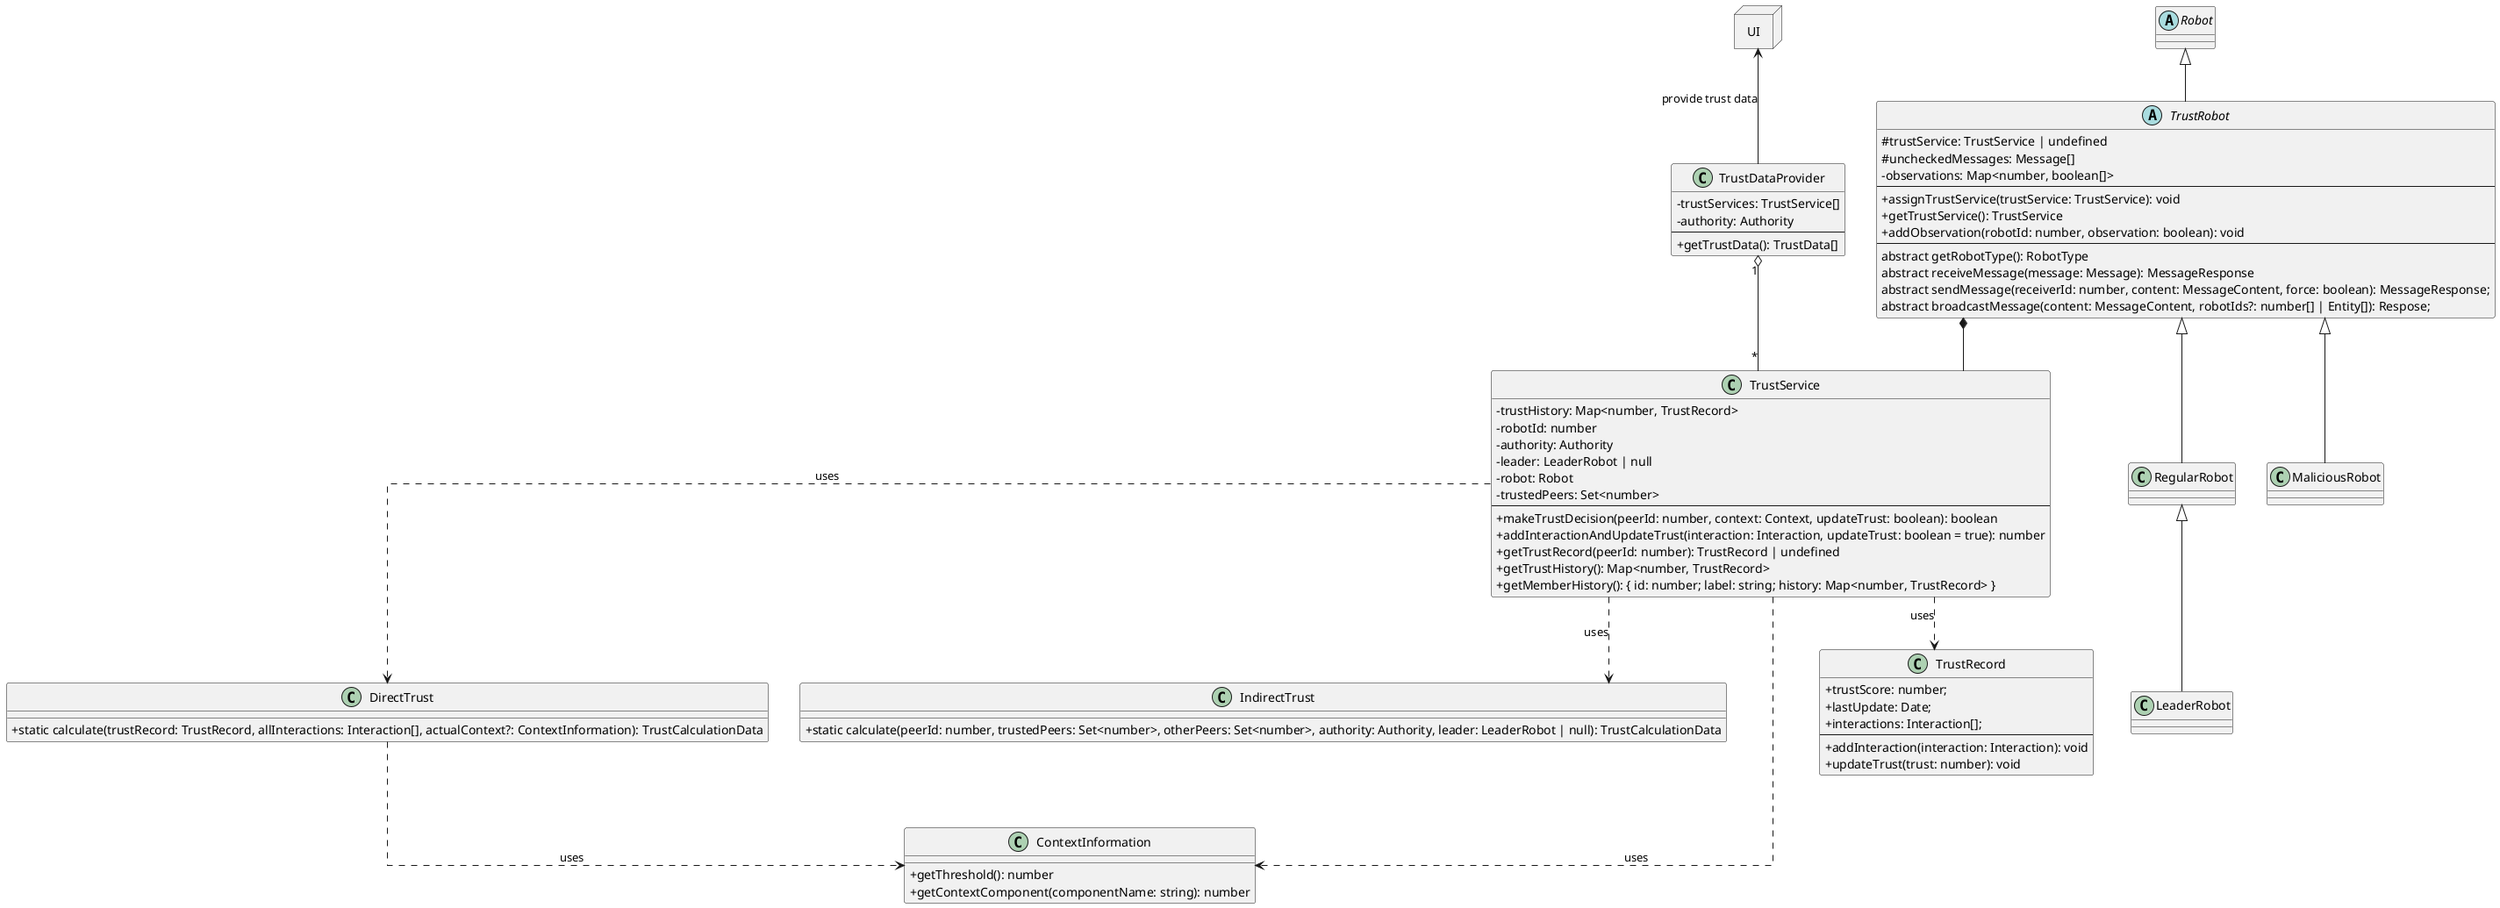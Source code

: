 @startuml
skinparam classAttributeIconSize 0
skinparam linetype ortho

class TrustService {
  - trustHistory: Map<number, TrustRecord>
  - robotId: number
  - authority: Authority
  - leader: LeaderRobot | null
  - robot: Robot
  - trustedPeers: Set<number>
  --
  + makeTrustDecision(peerId: number, context: Context, updateTrust: boolean): boolean
  + addInteractionAndUpdateTrust(interaction: Interaction, updateTrust: boolean = true): number
  + getTrustRecord(peerId: number): TrustRecord | undefined
  + getTrustHistory(): Map<number, TrustRecord> 
  + getMemberHistory(): { id: number; label: string; history: Map<number, TrustRecord> }
}

abstract class TrustRobot extends Robot {
  # trustService: TrustService | undefined
  # uncheckedMessages: Message[]
  - observations: Map<number, boolean[]>
  --
  + assignTrustService(trustService: TrustService): void
  + getTrustService(): TrustService
  + addObservation(robotId: number, observation: boolean): void
  --
  abstract getRobotType(): RobotType
  abstract receiveMessage(message: Message): MessageResponse
  abstract sendMessage(receiverId: number, content: MessageContent, force: boolean): MessageResponse;
  abstract broadcastMessage(content: MessageContent, robotIds?: number[] | Entity[]): Respose;
}

abstract class Robot {

}

class DirectTrust {
    + static calculate(trustRecord: TrustRecord, allInteractions: Interaction[], actualContext?: ContextInformation): TrustCalculationData 
}

class IndirectTrust {
    + static calculate(peerId: number, trustedPeers: Set<number>, otherPeers: Set<number>, authority: Authority, leader: LeaderRobot | null): TrustCalculationData
}

class ContextInformation {
    + getThreshold(): number
    + getContextComponent(componentName: string): number
}

class RegularRobot extends TrustRobot {

}

class MaliciousRobot extends TrustRobot {

}

class LeaderRobot extends RegularRobot {

}

class TrustRecord {
  + trustScore: number;
  + lastUpdate: Date;
  + interactions: Interaction[];
  --
  + addInteraction(interaction: Interaction): void
  + updateTrust(trust: number): void
}

class TrustDataProvider {
    - trustServices: TrustService[]
    - authority: Authority
    --
    + getTrustData(): TrustData[]
}

package UI <<Node>> {

}



' Relationships
' Robot <|-- TrustRobot
' TrustRobot <|-- LeaderRobot
' Trust <|-- DirectTrust
' Trust <|-- IndirectTrust

' Robot o-- MovementController
' Robot o-- DetectionController
' Robot o-- CommunicationController

' TrustRobot o-- TrustService
' TrustService "1" o-- "*" Interaction : trustHistory

' Interaction o-- ContextInformation

' TrustService ..> Authority : interacts with
' TrustService ..> Interaction : updates trust based on

TrustService ..> DirectTrust : uses
TrustService ..> IndirectTrust : uses
TrustService ..> ContextInformation : uses
TrustService ..> TrustRecord : uses
DirectTrust ..> ContextInformation : uses
TrustRobot *-- TrustService

UI <-- TrustDataProvider : provide trust data
TrustDataProvider "1" o-- " *" TrustService



' DirectTrust ..> Interaction : calculates from

@enduml
